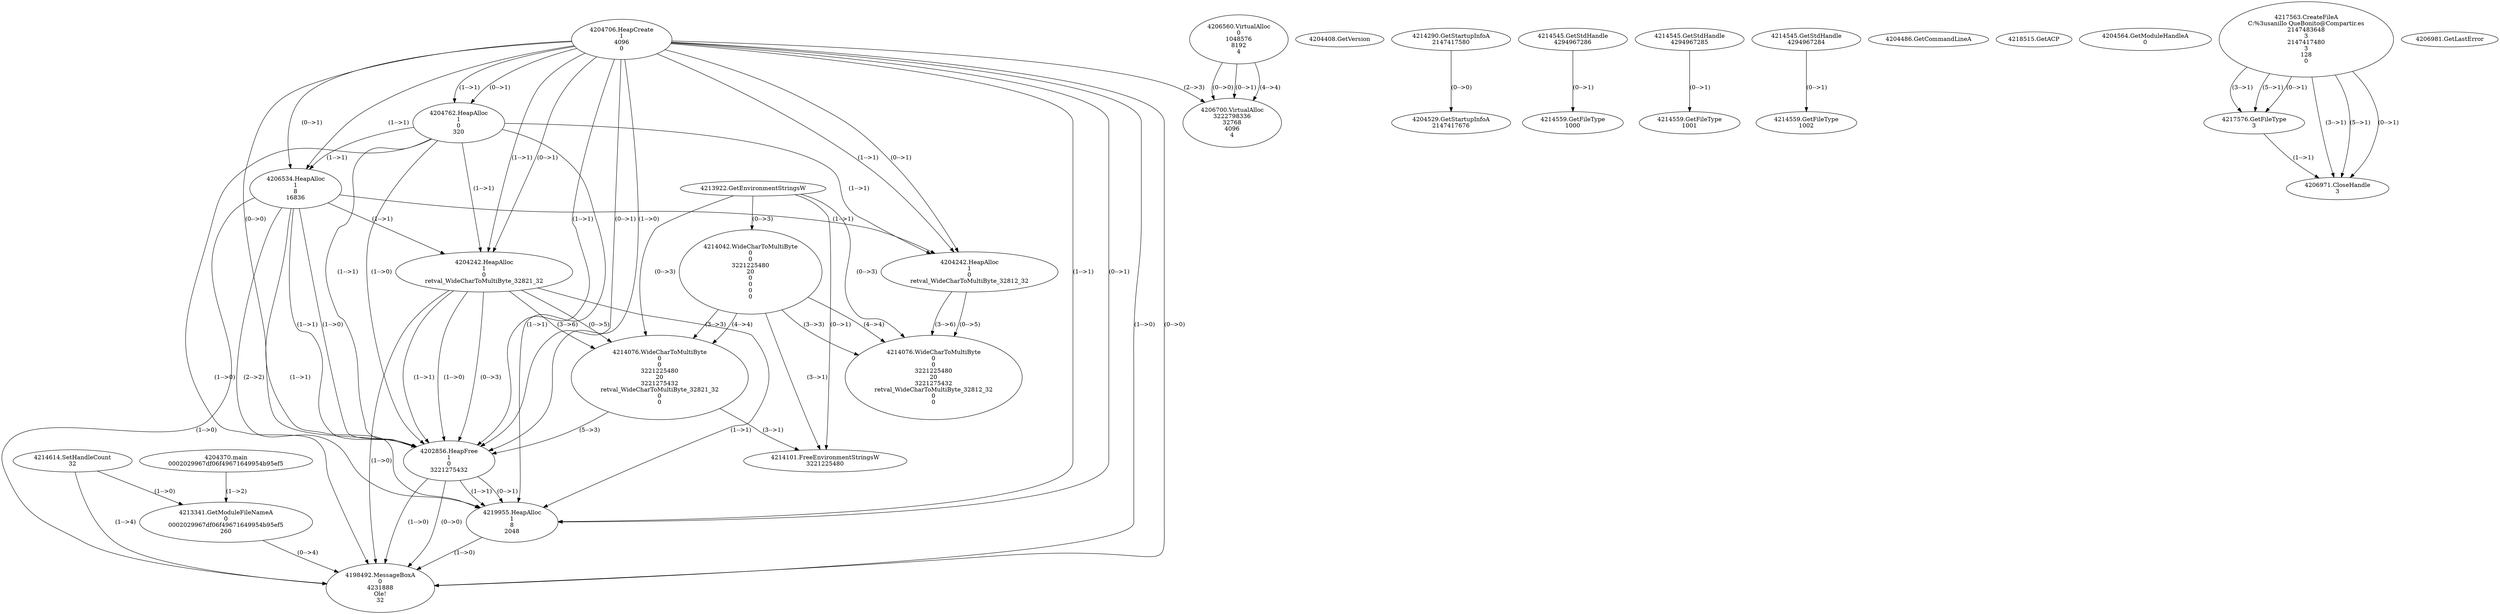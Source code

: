 // Global SCDG with merge call
digraph {
	0 [label="4204370.main
0002029967df06f49671649954b95ef5"]
	1 [label="4204408.GetVersion
"]
	2 [label="4204706.HeapCreate
1
4096
0"]
	3 [label="4204762.HeapAlloc
1
0
320"]
	2 -> 3 [label="(1-->1)"]
	2 -> 3 [label="(0-->1)"]
	4 [label="4206534.HeapAlloc
1
8
16836"]
	2 -> 4 [label="(1-->1)"]
	2 -> 4 [label="(0-->1)"]
	3 -> 4 [label="(1-->1)"]
	5 [label="4206560.VirtualAlloc
0
1048576
8192
4"]
	6 [label="4206700.VirtualAlloc
3222798336
32768
4096
4"]
	5 -> 6 [label="(0-->1)"]
	2 -> 6 [label="(2-->3)"]
	5 -> 6 [label="(4-->4)"]
	5 -> 6 [label="(0-->0)"]
	7 [label="4214290.GetStartupInfoA
2147417580"]
	8 [label="4214545.GetStdHandle
4294967286"]
	9 [label="4214559.GetFileType
1000"]
	8 -> 9 [label="(0-->1)"]
	10 [label="4214545.GetStdHandle
4294967285"]
	11 [label="4214559.GetFileType
1001"]
	10 -> 11 [label="(0-->1)"]
	12 [label="4214545.GetStdHandle
4294967284"]
	13 [label="4214559.GetFileType
1002"]
	12 -> 13 [label="(0-->1)"]
	14 [label="4214614.SetHandleCount
32"]
	15 [label="4204486.GetCommandLineA
"]
	16 [label="4213922.GetEnvironmentStringsW
"]
	17 [label="4214042.WideCharToMultiByte
0
0
3221225480
20
0
0
0
0"]
	16 -> 17 [label="(0-->3)"]
	18 [label="4204242.HeapAlloc
1
0
retval_WideCharToMultiByte_32821_32"]
	2 -> 18 [label="(1-->1)"]
	2 -> 18 [label="(0-->1)"]
	3 -> 18 [label="(1-->1)"]
	4 -> 18 [label="(1-->1)"]
	19 [label="4214076.WideCharToMultiByte
0
0
3221225480
20
3221275432
retval_WideCharToMultiByte_32821_32
0
0"]
	16 -> 19 [label="(0-->3)"]
	17 -> 19 [label="(3-->3)"]
	17 -> 19 [label="(4-->4)"]
	18 -> 19 [label="(0-->5)"]
	18 -> 19 [label="(3-->6)"]
	20 [label="4202856.HeapFree
1
0
3221275432"]
	2 -> 20 [label="(1-->1)"]
	2 -> 20 [label="(0-->1)"]
	3 -> 20 [label="(1-->1)"]
	4 -> 20 [label="(1-->1)"]
	18 -> 20 [label="(1-->1)"]
	18 -> 20 [label="(0-->3)"]
	19 -> 20 [label="(5-->3)"]
	2 -> 20 [label="(1-->0)"]
	2 -> 20 [label="(0-->0)"]
	3 -> 20 [label="(1-->0)"]
	4 -> 20 [label="(1-->0)"]
	18 -> 20 [label="(1-->0)"]
	21 [label="4214101.FreeEnvironmentStringsW
3221225480"]
	16 -> 21 [label="(0-->1)"]
	17 -> 21 [label="(3-->1)"]
	19 -> 21 [label="(3-->1)"]
	22 [label="4218515.GetACP
"]
	23 [label="4213341.GetModuleFileNameA
0
0002029967df06f49671649954b95ef5
260"]
	0 -> 23 [label="(1-->2)"]
	14 -> 23 [label="(1-->0)"]
	24 [label="4219955.HeapAlloc
1
8
2048"]
	2 -> 24 [label="(1-->1)"]
	2 -> 24 [label="(0-->1)"]
	3 -> 24 [label="(1-->1)"]
	4 -> 24 [label="(1-->1)"]
	18 -> 24 [label="(1-->1)"]
	20 -> 24 [label="(1-->1)"]
	20 -> 24 [label="(0-->1)"]
	4 -> 24 [label="(2-->2)"]
	25 [label="4204529.GetStartupInfoA
2147417676"]
	7 -> 25 [label="(0-->0)"]
	26 [label="4204564.GetModuleHandleA
0"]
	27 [label="4217563.CreateFileA
C:\Gusanillo QueBonito@Compartir.es
2147483648
3
2147417480
3
128
0"]
	28 [label="4217576.GetFileType
3"]
	27 -> 28 [label="(3-->1)"]
	27 -> 28 [label="(5-->1)"]
	27 -> 28 [label="(0-->1)"]
	29 [label="4206971.CloseHandle
3"]
	27 -> 29 [label="(3-->1)"]
	27 -> 29 [label="(5-->1)"]
	27 -> 29 [label="(0-->1)"]
	28 -> 29 [label="(1-->1)"]
	30 [label="4198492.MessageBoxA
0
4231888
Ole!
32"]
	14 -> 30 [label="(1-->4)"]
	23 -> 30 [label="(0-->4)"]
	2 -> 30 [label="(1-->0)"]
	2 -> 30 [label="(0-->0)"]
	3 -> 30 [label="(1-->0)"]
	4 -> 30 [label="(1-->0)"]
	18 -> 30 [label="(1-->0)"]
	20 -> 30 [label="(1-->0)"]
	20 -> 30 [label="(0-->0)"]
	24 -> 30 [label="(1-->0)"]
	31 [label="4204242.HeapAlloc
1
0
retval_WideCharToMultiByte_32812_32"]
	2 -> 31 [label="(1-->1)"]
	2 -> 31 [label="(0-->1)"]
	3 -> 31 [label="(1-->1)"]
	4 -> 31 [label="(1-->1)"]
	32 [label="4214076.WideCharToMultiByte
0
0
3221225480
20
3221275432
retval_WideCharToMultiByte_32812_32
0
0"]
	16 -> 32 [label="(0-->3)"]
	17 -> 32 [label="(3-->3)"]
	17 -> 32 [label="(4-->4)"]
	31 -> 32 [label="(0-->5)"]
	31 -> 32 [label="(3-->6)"]
	33 [label="4206981.GetLastError
"]
}
